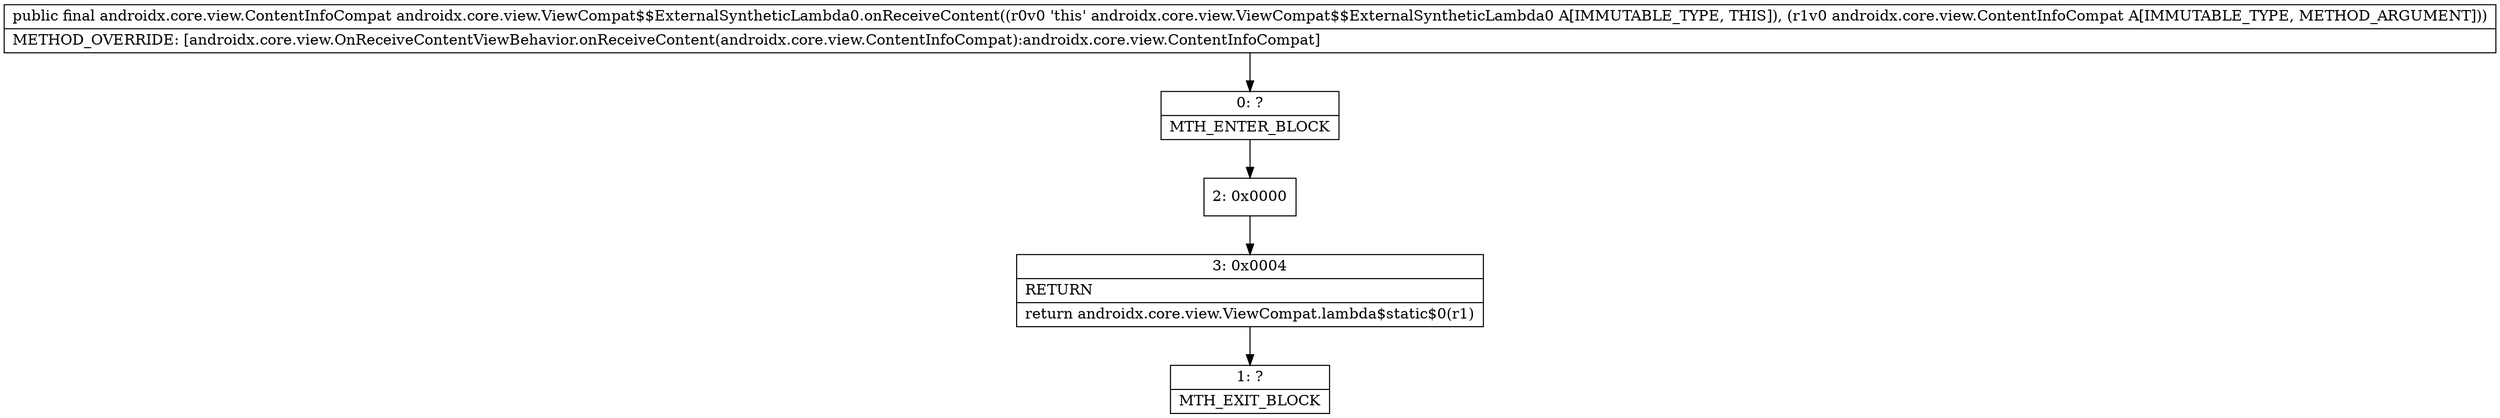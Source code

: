 digraph "CFG forandroidx.core.view.ViewCompat$$ExternalSyntheticLambda0.onReceiveContent(Landroidx\/core\/view\/ContentInfoCompat;)Landroidx\/core\/view\/ContentInfoCompat;" {
Node_0 [shape=record,label="{0\:\ ?|MTH_ENTER_BLOCK\l}"];
Node_2 [shape=record,label="{2\:\ 0x0000}"];
Node_3 [shape=record,label="{3\:\ 0x0004|RETURN\l|return androidx.core.view.ViewCompat.lambda$static$0(r1)\l}"];
Node_1 [shape=record,label="{1\:\ ?|MTH_EXIT_BLOCK\l}"];
MethodNode[shape=record,label="{public final androidx.core.view.ContentInfoCompat androidx.core.view.ViewCompat$$ExternalSyntheticLambda0.onReceiveContent((r0v0 'this' androidx.core.view.ViewCompat$$ExternalSyntheticLambda0 A[IMMUTABLE_TYPE, THIS]), (r1v0 androidx.core.view.ContentInfoCompat A[IMMUTABLE_TYPE, METHOD_ARGUMENT]))  | METHOD_OVERRIDE: [androidx.core.view.OnReceiveContentViewBehavior.onReceiveContent(androidx.core.view.ContentInfoCompat):androidx.core.view.ContentInfoCompat]\l}"];
MethodNode -> Node_0;Node_0 -> Node_2;
Node_2 -> Node_3;
Node_3 -> Node_1;
}

